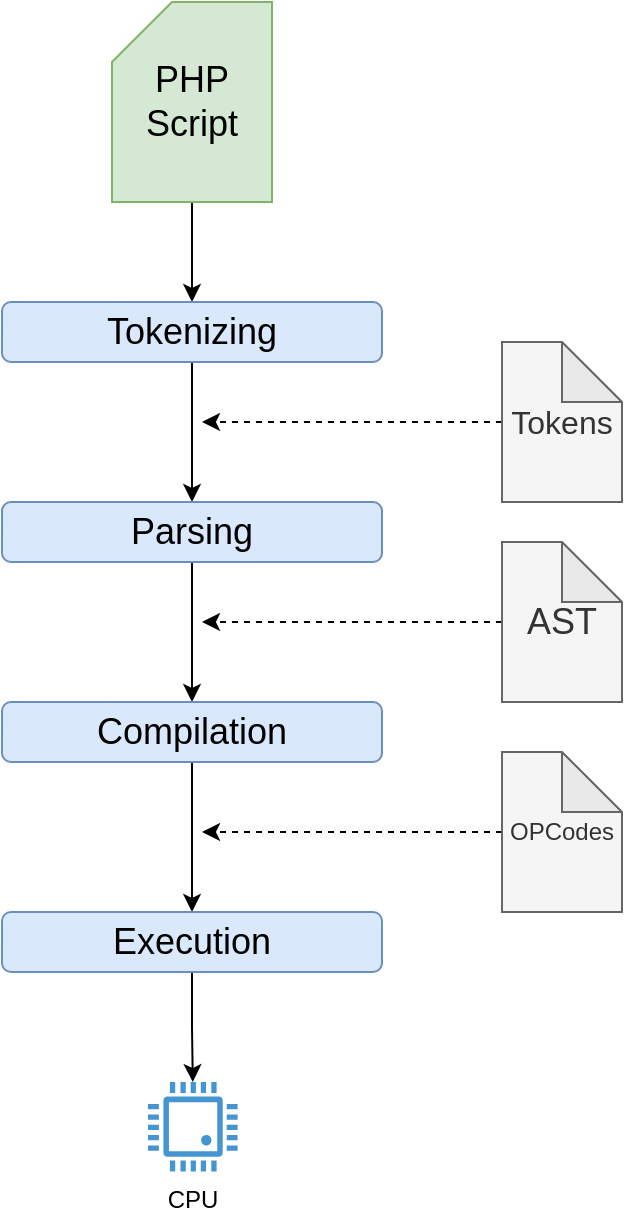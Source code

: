 <mxfile version="13.6.2" type="device" pages="3"><diagram id="LFetfRR2Ea5UsBBbaPHg" name="PHP"><mxGraphModel dx="1102" dy="671" grid="1" gridSize="10" guides="1" tooltips="1" connect="1" arrows="1" fold="1" page="1" pageScale="1" pageWidth="850" pageHeight="1100" math="0" shadow="0"><root><mxCell id="0"/><mxCell id="1" parent="0"/><mxCell id="3A3b-0lDpRQC4KvXArol-7" value="" style="edgeStyle=orthogonalEdgeStyle;rounded=0;orthogonalLoop=1;jettySize=auto;html=1;fontSize=18;" parent="1" source="3A3b-0lDpRQC4KvXArol-2" target="3A3b-0lDpRQC4KvXArol-3" edge="1"><mxGeometry relative="1" as="geometry"/></mxCell><mxCell id="3A3b-0lDpRQC4KvXArol-2" value="PHP&lt;br style=&quot;font-size: 18px;&quot;&gt;Script" style="shape=card;whiteSpace=wrap;html=1;fillColor=#d5e8d4;strokeColor=#82b366;fontSize=18;" parent="1" vertex="1"><mxGeometry x="385" y="40" width="80" height="100" as="geometry"/></mxCell><mxCell id="3A3b-0lDpRQC4KvXArol-8" value="" style="edgeStyle=orthogonalEdgeStyle;rounded=0;orthogonalLoop=1;jettySize=auto;html=1;fontSize=18;" parent="1" source="3A3b-0lDpRQC4KvXArol-3" target="3A3b-0lDpRQC4KvXArol-4" edge="1"><mxGeometry relative="1" as="geometry"/></mxCell><mxCell id="3A3b-0lDpRQC4KvXArol-3" value="Tokenizing" style="rounded=1;whiteSpace=wrap;html=1;fillColor=#dae8fc;strokeColor=#6c8ebf;fontSize=18;" parent="1" vertex="1"><mxGeometry x="330" y="190" width="190" height="30" as="geometry"/></mxCell><mxCell id="3A3b-0lDpRQC4KvXArol-9" value="" style="edgeStyle=orthogonalEdgeStyle;rounded=0;orthogonalLoop=1;jettySize=auto;html=1;fontSize=18;" parent="1" source="3A3b-0lDpRQC4KvXArol-4" target="3A3b-0lDpRQC4KvXArol-5" edge="1"><mxGeometry relative="1" as="geometry"/></mxCell><mxCell id="3A3b-0lDpRQC4KvXArol-4" value="Parsing" style="rounded=1;whiteSpace=wrap;html=1;fillColor=#dae8fc;strokeColor=#6c8ebf;fontSize=18;" parent="1" vertex="1"><mxGeometry x="330" y="290" width="190" height="30" as="geometry"/></mxCell><mxCell id="3A3b-0lDpRQC4KvXArol-10" value="" style="edgeStyle=orthogonalEdgeStyle;rounded=0;orthogonalLoop=1;jettySize=auto;html=1;fontSize=18;" parent="1" source="3A3b-0lDpRQC4KvXArol-5" target="3A3b-0lDpRQC4KvXArol-6" edge="1"><mxGeometry relative="1" as="geometry"/></mxCell><mxCell id="3A3b-0lDpRQC4KvXArol-5" value="Compilation" style="rounded=1;whiteSpace=wrap;html=1;fillColor=#dae8fc;strokeColor=#6c8ebf;fontSize=18;" parent="1" vertex="1"><mxGeometry x="330" y="390" width="190" height="30" as="geometry"/></mxCell><mxCell id="fjDC5cGa6iLaZ-mUsYlK-3" style="edgeStyle=orthogonalEdgeStyle;rounded=0;orthogonalLoop=1;jettySize=auto;html=1;" edge="1" parent="1" source="3A3b-0lDpRQC4KvXArol-6" target="fjDC5cGa6iLaZ-mUsYlK-1"><mxGeometry relative="1" as="geometry"/></mxCell><mxCell id="3A3b-0lDpRQC4KvXArol-6" value="Execution" style="rounded=1;whiteSpace=wrap;html=1;fillColor=#dae8fc;strokeColor=#6c8ebf;fontSize=18;" parent="1" vertex="1"><mxGeometry x="330" y="495" width="190" height="30" as="geometry"/></mxCell><mxCell id="3A3b-0lDpRQC4KvXArol-13" style="edgeStyle=orthogonalEdgeStyle;rounded=0;orthogonalLoop=1;jettySize=auto;html=1;dashed=1;fontSize=18;" parent="1" source="3A3b-0lDpRQC4KvXArol-11" edge="1"><mxGeometry relative="1" as="geometry"><mxPoint x="430" y="250" as="targetPoint"/></mxGeometry></mxCell><mxCell id="3A3b-0lDpRQC4KvXArol-11" value="Tokens" style="shape=note;whiteSpace=wrap;html=1;backgroundOutline=1;darkOpacity=0.05;fillColor=#f5f5f5;strokeColor=#666666;fontColor=#333333;fontSize=16;" parent="1" vertex="1"><mxGeometry x="580" y="210" width="60" height="80" as="geometry"/></mxCell><mxCell id="3A3b-0lDpRQC4KvXArol-16" style="edgeStyle=orthogonalEdgeStyle;rounded=0;orthogonalLoop=1;jettySize=auto;html=1;dashed=1;fontSize=18;" parent="1" source="3A3b-0lDpRQC4KvXArol-14" edge="1"><mxGeometry relative="1" as="geometry"><mxPoint x="430" y="350" as="targetPoint"/></mxGeometry></mxCell><mxCell id="3A3b-0lDpRQC4KvXArol-14" value="AST" style="shape=note;whiteSpace=wrap;html=1;backgroundOutline=1;darkOpacity=0.05;fillColor=#f5f5f5;strokeColor=#666666;fontColor=#333333;fontSize=18;" parent="1" vertex="1"><mxGeometry x="580" y="310" width="60" height="80" as="geometry"/></mxCell><mxCell id="3A3b-0lDpRQC4KvXArol-17" style="edgeStyle=orthogonalEdgeStyle;rounded=0;orthogonalLoop=1;jettySize=auto;html=1;dashed=1;fontSize=18;" parent="1" source="3A3b-0lDpRQC4KvXArol-15" edge="1"><mxGeometry relative="1" as="geometry"><mxPoint x="430" y="455" as="targetPoint"/></mxGeometry></mxCell><mxCell id="3A3b-0lDpRQC4KvXArol-15" value="OPCodes" style="shape=note;whiteSpace=wrap;html=1;backgroundOutline=1;darkOpacity=0.05;fillColor=#f5f5f5;strokeColor=#666666;fontColor=#333333;fontSize=12;" parent="1" vertex="1"><mxGeometry x="580" y="415" width="60" height="80" as="geometry"/></mxCell><mxCell id="fjDC5cGa6iLaZ-mUsYlK-1" value="CPU" style="pointerEvents=1;shadow=0;dashed=0;html=1;strokeColor=none;fillColor=#4495D1;labelPosition=center;verticalLabelPosition=bottom;verticalAlign=top;align=center;outlineConnect=0;shape=mxgraph.veeam.cpu;" vertex="1" parent="1"><mxGeometry x="403.0" y="580" width="44.8" height="44.8" as="geometry"/></mxCell></root></mxGraphModel></diagram><diagram name="OPCache" id="n6H_o6WqWqrmbEpJK45Y"><mxGraphModel dx="1102" dy="671" grid="1" gridSize="10" guides="1" tooltips="1" connect="1" arrows="1" fold="1" page="1" pageScale="1" pageWidth="850" pageHeight="1100" math="0" shadow="0"><root><mxCell id="kN3tZQScWaAY6xLtxhtG-0"/><mxCell id="kN3tZQScWaAY6xLtxhtG-1" parent="kN3tZQScWaAY6xLtxhtG-0"/><mxCell id="kN3tZQScWaAY6xLtxhtG-22" value="" style="edgeStyle=orthogonalEdgeStyle;rounded=0;orthogonalLoop=1;jettySize=auto;html=1;fontSize=18;" parent="kN3tZQScWaAY6xLtxhtG-1" source="kN3tZQScWaAY6xLtxhtG-4" target="kN3tZQScWaAY6xLtxhtG-20" edge="1"><mxGeometry relative="1" as="geometry"/></mxCell><mxCell id="kN3tZQScWaAY6xLtxhtG-4" value="PHP&lt;br style=&quot;font-size: 18px;&quot;&gt;Script" style="shape=card;whiteSpace=wrap;html=1;fillColor=#d5e8d4;strokeColor=#82b366;fontSize=18;" parent="kN3tZQScWaAY6xLtxhtG-1" vertex="1"><mxGeometry x="373" y="40" width="80" height="100" as="geometry"/></mxCell><mxCell id="_xuQXAW8-SKEpqa2Nncj-6" value="&amp;nbsp;No&amp;nbsp;" style="edgeStyle=orthogonalEdgeStyle;rounded=0;orthogonalLoop=1;jettySize=auto;html=1;entryX=0.5;entryY=0;entryDx=0;entryDy=0;fontSize=18;" parent="kN3tZQScWaAY6xLtxhtG-1" source="kN3tZQScWaAY6xLtxhtG-20" target="_xuQXAW8-SKEpqa2Nncj-1" edge="1"><mxGeometry x="-0.499" relative="1" as="geometry"><Array as="points"><mxPoint x="553" y="210"/></Array><mxPoint as="offset"/></mxGeometry></mxCell><mxCell id="AHUWVs-vlYpyfU5OhfdY-3" value="YES" style="edgeStyle=orthogonalEdgeStyle;rounded=0;orthogonalLoop=1;jettySize=auto;html=1;entryX=0;entryY=0.5;entryDx=0;entryDy=0;fontSize=18;" parent="kN3tZQScWaAY6xLtxhtG-1" source="kN3tZQScWaAY6xLtxhtG-20" target="7z3H5ydBUl2mgKkw8g5y-1" edge="1"><mxGeometry x="-0.804" relative="1" as="geometry"><Array as="points"><mxPoint x="278" y="210"/><mxPoint x="278" y="535"/></Array><mxPoint as="offset"/></mxGeometry></mxCell><mxCell id="kN3tZQScWaAY6xLtxhtG-20" value="In Cache" style="rhombus;whiteSpace=wrap;html=1;strokeWidth=1;fillColor=none;fontSize=16;" parent="kN3tZQScWaAY6xLtxhtG-1" vertex="1"><mxGeometry x="373" y="170" width="80" height="80" as="geometry"/></mxCell><mxCell id="_xuQXAW8-SKEpqa2Nncj-5" value="" style="group;fontSize=18;" parent="kN3tZQScWaAY6xLtxhtG-1" vertex="1" connectable="0"><mxGeometry x="458" y="290" width="190" height="150" as="geometry"/></mxCell><mxCell id="_xuQXAW8-SKEpqa2Nncj-1" value="Tokenizing" style="rounded=1;whiteSpace=wrap;html=1;fillColor=#dae8fc;strokeColor=#6c8ebf;fontSize=18;" parent="_xuQXAW8-SKEpqa2Nncj-5" vertex="1"><mxGeometry width="190" height="30" as="geometry"/></mxCell><mxCell id="_xuQXAW8-SKEpqa2Nncj-3" value="Parsing" style="rounded=1;whiteSpace=wrap;html=1;fillColor=#dae8fc;strokeColor=#6c8ebf;fontSize=18;" parent="_xuQXAW8-SKEpqa2Nncj-5" vertex="1"><mxGeometry y="60" width="190" height="30" as="geometry"/></mxCell><mxCell id="_xuQXAW8-SKEpqa2Nncj-4" value="Compilation" style="rounded=1;whiteSpace=wrap;html=1;fillColor=#dae8fc;strokeColor=#6c8ebf;fontSize=18;" parent="_xuQXAW8-SKEpqa2Nncj-5" vertex="1"><mxGeometry y="120" width="190" height="30" as="geometry"/></mxCell><mxCell id="_xuQXAW8-SKEpqa2Nncj-0" value="" style="edgeStyle=orthogonalEdgeStyle;rounded=0;orthogonalLoop=1;jettySize=auto;html=1;fontSize=18;" parent="_xuQXAW8-SKEpqa2Nncj-5" source="_xuQXAW8-SKEpqa2Nncj-1" target="_xuQXAW8-SKEpqa2Nncj-3" edge="1"><mxGeometry relative="1" as="geometry"/></mxCell><mxCell id="_xuQXAW8-SKEpqa2Nncj-2" value="" style="edgeStyle=orthogonalEdgeStyle;rounded=0;orthogonalLoop=1;jettySize=auto;html=1;fontSize=18;" parent="_xuQXAW8-SKEpqa2Nncj-5" source="_xuQXAW8-SKEpqa2Nncj-3" target="_xuQXAW8-SKEpqa2Nncj-4" edge="1"><mxGeometry relative="1" as="geometry"/></mxCell><mxCell id="AHUWVs-vlYpyfU5OhfdY-5" value="" style="edgeStyle=orthogonalEdgeStyle;rounded=0;orthogonalLoop=1;jettySize=auto;html=1;fontSize=18;" parent="kN3tZQScWaAY6xLtxhtG-1" source="7z3H5ydBUl2mgKkw8g5y-0" target="UMUzzB2ALapKFpyB-AtJ-0" edge="1"><mxGeometry relative="1" as="geometry"><mxPoint x="413" y="740" as="targetPoint"/></mxGeometry></mxCell><mxCell id="7z3H5ydBUl2mgKkw8g5y-0" value="Execution" style="rounded=1;whiteSpace=wrap;html=1;fillColor=#dae8fc;strokeColor=#6c8ebf;fontSize=18;" parent="kN3tZQScWaAY6xLtxhtG-1" vertex="1"><mxGeometry x="318" y="650" width="190" height="30" as="geometry"/></mxCell><mxCell id="AHUWVs-vlYpyfU5OhfdY-4" value="" style="edgeStyle=orthogonalEdgeStyle;rounded=0;orthogonalLoop=1;jettySize=auto;html=1;fontSize=18;" parent="kN3tZQScWaAY6xLtxhtG-1" source="7z3H5ydBUl2mgKkw8g5y-1" target="7z3H5ydBUl2mgKkw8g5y-0" edge="1"><mxGeometry relative="1" as="geometry"/></mxCell><mxCell id="7z3H5ydBUl2mgKkw8g5y-1" value="OPCache" style="rounded=1;whiteSpace=wrap;html=1;fillColor=#f8cecc;strokeColor=#b85450;fontSize=18;" parent="kN3tZQScWaAY6xLtxhtG-1" vertex="1"><mxGeometry x="318" y="520" width="190" height="30" as="geometry"/></mxCell><mxCell id="7z3H5ydBUl2mgKkw8g5y-2" style="edgeStyle=orthogonalEdgeStyle;rounded=0;orthogonalLoop=1;jettySize=auto;html=1;entryX=1;entryY=0.5;entryDx=0;entryDy=0;fontSize=18;" parent="kN3tZQScWaAY6xLtxhtG-1" source="_xuQXAW8-SKEpqa2Nncj-4" target="7z3H5ydBUl2mgKkw8g5y-1" edge="1"><mxGeometry relative="1" as="geometry"/></mxCell><mxCell id="AHUWVs-vlYpyfU5OhfdY-2" style="edgeStyle=orthogonalEdgeStyle;rounded=0;orthogonalLoop=1;jettySize=auto;html=1;dashed=1;fontSize=18;" parent="kN3tZQScWaAY6xLtxhtG-1" source="AHUWVs-vlYpyfU5OhfdY-0" edge="1"><mxGeometry relative="1" as="geometry"><mxPoint x="558" y="490.0" as="targetPoint"/></mxGeometry></mxCell><mxCell id="AHUWVs-vlYpyfU5OhfdY-0" value="OPCodes" style="shape=note;whiteSpace=wrap;html=1;backgroundOutline=1;darkOpacity=0.05;fillColor=#f5f5f5;strokeColor=#666666;fontColor=#333333;fontSize=12;" parent="kN3tZQScWaAY6xLtxhtG-1" vertex="1"><mxGeometry x="588" y="450" width="60" height="80" as="geometry"/></mxCell><mxCell id="AHUWVs-vlYpyfU5OhfdY-7" style="edgeStyle=orthogonalEdgeStyle;rounded=0;orthogonalLoop=1;jettySize=auto;html=1;dashed=1;fontSize=18;" parent="kN3tZQScWaAY6xLtxhtG-1" source="AHUWVs-vlYpyfU5OhfdY-6" edge="1"><mxGeometry relative="1" as="geometry"><mxPoint x="408" y="600.0" as="targetPoint"/></mxGeometry></mxCell><mxCell id="AHUWVs-vlYpyfU5OhfdY-6" value="OPCodes" style="shape=note;whiteSpace=wrap;html=1;backgroundOutline=1;darkOpacity=0.05;fillColor=#f5f5f5;strokeColor=#666666;fontColor=#333333;fontSize=12;" parent="kN3tZQScWaAY6xLtxhtG-1" vertex="1"><mxGeometry x="238" y="560" width="60" height="80" as="geometry"/></mxCell><mxCell id="UMUzzB2ALapKFpyB-AtJ-0" value="CPU" style="pointerEvents=1;shadow=0;dashed=0;html=1;strokeColor=none;fillColor=#4495D1;labelPosition=center;verticalLabelPosition=bottom;verticalAlign=top;align=center;outlineConnect=0;shape=mxgraph.veeam.cpu;" vertex="1" parent="kN3tZQScWaAY6xLtxhtG-1"><mxGeometry x="390.6" y="740" width="44.8" height="44.8" as="geometry"/></mxCell></root></mxGraphModel></diagram><diagram name="JIT" id="OSuk7lprH4jugPSbSDYi"><mxGraphModel dx="1102" dy="671" grid="1" gridSize="10" guides="1" tooltips="1" connect="1" arrows="1" fold="1" page="1" pageScale="1" pageWidth="850" pageHeight="1100" math="0" shadow="0"><root><mxCell id="oU2VHtdalc8giZYIC_2o-0"/><mxCell id="oU2VHtdalc8giZYIC_2o-1" parent="oU2VHtdalc8giZYIC_2o-0"/><mxCell id="oU2VHtdalc8giZYIC_2o-3" value="" style="edgeStyle=orthogonalEdgeStyle;rounded=0;orthogonalLoop=1;jettySize=auto;html=1;fontSize=18;" parent="oU2VHtdalc8giZYIC_2o-1" source="oU2VHtdalc8giZYIC_2o-4" target="oU2VHtdalc8giZYIC_2o-8" edge="1"><mxGeometry relative="1" as="geometry"/></mxCell><mxCell id="oU2VHtdalc8giZYIC_2o-4" value="PHP&lt;br style=&quot;font-size: 18px;&quot;&gt;Script" style="shape=card;whiteSpace=wrap;html=1;fillColor=#d5e8d4;strokeColor=#82b366;fontSize=18;" parent="oU2VHtdalc8giZYIC_2o-1" vertex="1"><mxGeometry x="373" y="40" width="80" height="100" as="geometry"/></mxCell><mxCell id="oU2VHtdalc8giZYIC_2o-6" value="&amp;nbsp;No&amp;nbsp;" style="edgeStyle=orthogonalEdgeStyle;rounded=0;orthogonalLoop=1;jettySize=auto;html=1;entryX=0.5;entryY=0;entryDx=0;entryDy=0;fontSize=18;" parent="oU2VHtdalc8giZYIC_2o-1" source="oU2VHtdalc8giZYIC_2o-8" target="oU2VHtdalc8giZYIC_2o-10" edge="1"><mxGeometry x="-0.499" relative="1" as="geometry"><Array as="points"><mxPoint x="553" y="210"/></Array><mxPoint as="offset"/></mxGeometry></mxCell><mxCell id="oU2VHtdalc8giZYIC_2o-28" value="Yes" style="edgeStyle=orthogonalEdgeStyle;rounded=0;orthogonalLoop=1;jettySize=auto;html=1;entryX=0.5;entryY=0;entryDx=0;entryDy=0;fontSize=18;" parent="oU2VHtdalc8giZYIC_2o-1" source="oU2VHtdalc8giZYIC_2o-8" target="oU2VHtdalc8giZYIC_2o-27" edge="1"><mxGeometry x="-0.674" relative="1" as="geometry"><mxPoint as="offset"/></mxGeometry></mxCell><mxCell id="oU2VHtdalc8giZYIC_2o-8" value="In Cache" style="rhombus;whiteSpace=wrap;html=1;strokeWidth=1;fillColor=none;fontSize=16;" parent="oU2VHtdalc8giZYIC_2o-1" vertex="1"><mxGeometry x="373" y="170" width="80" height="80" as="geometry"/></mxCell><mxCell id="oU2VHtdalc8giZYIC_2o-9" value="" style="group;fontSize=18;" parent="oU2VHtdalc8giZYIC_2o-1" vertex="1" connectable="0"><mxGeometry x="458" y="260" width="190" height="150" as="geometry"/></mxCell><mxCell id="oU2VHtdalc8giZYIC_2o-10" value="Tokenizing" style="rounded=1;whiteSpace=wrap;html=1;fillColor=#dae8fc;strokeColor=#6c8ebf;fontSize=18;" parent="oU2VHtdalc8giZYIC_2o-9" vertex="1"><mxGeometry width="190" height="30" as="geometry"/></mxCell><mxCell id="oU2VHtdalc8giZYIC_2o-11" value="Parsing" style="rounded=1;whiteSpace=wrap;html=1;fillColor=#dae8fc;strokeColor=#6c8ebf;fontSize=18;" parent="oU2VHtdalc8giZYIC_2o-9" vertex="1"><mxGeometry y="60" width="190" height="30" as="geometry"/></mxCell><mxCell id="oU2VHtdalc8giZYIC_2o-12" value="Compilation" style="rounded=1;whiteSpace=wrap;html=1;fillColor=#dae8fc;strokeColor=#6c8ebf;fontSize=18;" parent="oU2VHtdalc8giZYIC_2o-9" vertex="1"><mxGeometry y="120" width="190" height="30" as="geometry"/></mxCell><mxCell id="oU2VHtdalc8giZYIC_2o-13" value="" style="edgeStyle=orthogonalEdgeStyle;rounded=0;orthogonalLoop=1;jettySize=auto;html=1;fontSize=18;" parent="oU2VHtdalc8giZYIC_2o-9" source="oU2VHtdalc8giZYIC_2o-10" target="oU2VHtdalc8giZYIC_2o-11" edge="1"><mxGeometry relative="1" as="geometry"/></mxCell><mxCell id="oU2VHtdalc8giZYIC_2o-14" value="" style="edgeStyle=orthogonalEdgeStyle;rounded=0;orthogonalLoop=1;jettySize=auto;html=1;fontSize=18;" parent="oU2VHtdalc8giZYIC_2o-9" source="oU2VHtdalc8giZYIC_2o-11" target="oU2VHtdalc8giZYIC_2o-12" edge="1"><mxGeometry relative="1" as="geometry"/></mxCell><mxCell id="oU2VHtdalc8giZYIC_2o-15" value="" style="edgeStyle=orthogonalEdgeStyle;rounded=0;orthogonalLoop=1;jettySize=auto;html=1;fontSize=18;" parent="oU2VHtdalc8giZYIC_2o-1" source="oU2VHtdalc8giZYIC_2o-16" target="Tbt1U4rdV3iEEIH5Vtnh-0" edge="1"><mxGeometry relative="1" as="geometry"><mxPoint x="413" y="620" as="targetPoint"/></mxGeometry></mxCell><mxCell id="oU2VHtdalc8giZYIC_2o-16" value="Execution" style="rounded=1;whiteSpace=wrap;html=1;fillColor=#dae8fc;strokeColor=#6c8ebf;fontSize=18;" parent="oU2VHtdalc8giZYIC_2o-1" vertex="1"><mxGeometry x="318" y="540" width="190" height="30" as="geometry"/></mxCell><mxCell id="oU2VHtdalc8giZYIC_2o-17" value="" style="edgeStyle=orthogonalEdgeStyle;rounded=0;orthogonalLoop=1;jettySize=auto;html=1;fontSize=18;" parent="oU2VHtdalc8giZYIC_2o-1" source="oU2VHtdalc8giZYIC_2o-18" target="oU2VHtdalc8giZYIC_2o-16" edge="1"><mxGeometry relative="1" as="geometry"/></mxCell><mxCell id="oU2VHtdalc8giZYIC_2o-18" value="OPCache" style="rounded=1;whiteSpace=wrap;html=1;fillColor=#f8cecc;strokeColor=#b85450;fontSize=18;" parent="oU2VHtdalc8giZYIC_2o-1" vertex="1"><mxGeometry x="318" y="460" width="190" height="30" as="geometry"/></mxCell><mxCell id="oU2VHtdalc8giZYIC_2o-19" style="edgeStyle=orthogonalEdgeStyle;rounded=0;orthogonalLoop=1;jettySize=auto;html=1;entryX=1;entryY=0.5;entryDx=0;entryDy=0;fontSize=18;" parent="oU2VHtdalc8giZYIC_2o-1" source="oU2VHtdalc8giZYIC_2o-12" target="oU2VHtdalc8giZYIC_2o-18" edge="1"><mxGeometry relative="1" as="geometry"/></mxCell><mxCell id="oU2VHtdalc8giZYIC_2o-31" value="No" style="edgeStyle=orthogonalEdgeStyle;rounded=0;orthogonalLoop=1;jettySize=auto;html=1;entryX=0;entryY=0.5;entryDx=0;entryDy=0;fontSize=18;" parent="oU2VHtdalc8giZYIC_2o-1" source="oU2VHtdalc8giZYIC_2o-27" target="oU2VHtdalc8giZYIC_2o-16" edge="1"><mxGeometry x="-0.167" relative="1" as="geometry"><mxPoint as="offset"/></mxGeometry></mxCell><mxCell id="oU2VHtdalc8giZYIC_2o-37" value="Yes" style="edgeStyle=orthogonalEdgeStyle;rounded=0;orthogonalLoop=1;jettySize=auto;html=1;fontSize=18;" parent="oU2VHtdalc8giZYIC_2o-1" source="oU2VHtdalc8giZYIC_2o-27" target="Tbt1U4rdV3iEEIH5Vtnh-0" edge="1"><mxGeometry x="-0.759" relative="1" as="geometry"><mxPoint x="373" y="685" as="targetPoint"/><Array as="points"><mxPoint x="230" y="642"/></Array><mxPoint as="offset"/></mxGeometry></mxCell><mxCell id="oU2VHtdalc8giZYIC_2o-27" value="Compiled" style="rhombus;whiteSpace=wrap;html=1;strokeWidth=1;fillColor=none;fontSize=14;" parent="oU2VHtdalc8giZYIC_2o-1" vertex="1"><mxGeometry x="190" y="515" width="80" height="80" as="geometry"/></mxCell><mxCell id="Tbt1U4rdV3iEEIH5Vtnh-0" value="CPU" style="pointerEvents=1;shadow=0;dashed=0;html=1;strokeColor=none;fillColor=#4495D1;labelPosition=center;verticalLabelPosition=bottom;verticalAlign=top;align=center;outlineConnect=0;shape=mxgraph.veeam.cpu;" vertex="1" parent="oU2VHtdalc8giZYIC_2o-1"><mxGeometry x="390.6" y="620" width="44.8" height="44.8" as="geometry"/></mxCell></root></mxGraphModel></diagram></mxfile>